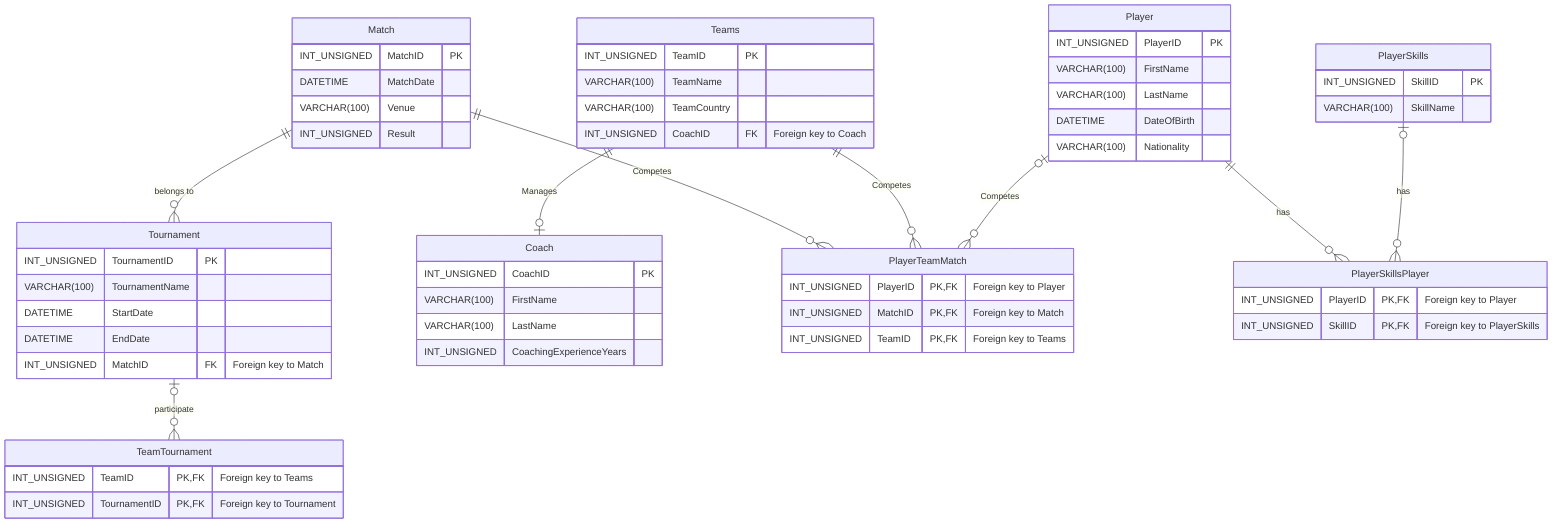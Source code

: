 erDiagram 
    Teams {
    INT_UNSIGNED TeamID PK
    VARCHAR(100) TeamName
    VARCHAR(100) TeamCountry
    INT_UNSIGNED CoachID FK "Foreign key to Coach"
    }
    Player {
    INT_UNSIGNED PlayerID PK
    VARCHAR(100) FirstName
    VARCHAR(100) LastName
    DATETIME DateOfBirth
    VARCHAR(100) Nationality
    }
    Match {
    INT_UNSIGNED MatchID PK
    DATETIME MatchDate
    VARCHAR(100) Venue
    INT_UNSIGNED Result
    }
    Tournament {
    INT_UNSIGNED TournamentID PK
    VARCHAR(100) TournamentName
    DATETIME StartDate
    DATETIME EndDate
    INT_UNSIGNED MatchID FK "Foreign key to Match"
    }
    Coach {
    INT_UNSIGNED CoachID PK
    VARCHAR(100) FirstName
    VARCHAR(100) LastName
    INT_UNSIGNED CoachingExperienceYears
    }
    PlayerTeamMatch {
    INT_UNSIGNED PlayerID PK,FK "Foreign key to Player"
    INT_UNSIGNED MatchID PK, FK "Foreign key to Match"
    INT_UNSIGNED TeamID PK, FK "Foreign key to Teams"
    }
    PlayerSkills {
    INT_UNSIGNED SkillID PK
    VARCHAR(100) SkillName
    }
    PlayerSkillsPlayer {
    INT_UNSIGNED PlayerID PK, FK "Foreign key to Player"
    INT_UNSIGNED SkillID PK, FK "Foreign key to PlayerSkills"
    }
    TeamTournament {
    INT_UNSIGNED TeamID PK,FK "Foreign key to Teams"
    INT_UNSIGNED TournamentID PK, FK "Foreign key to Tournament"
    }
    Match ||--o{ Tournament : " belongs to"
    Player |o--o{ PlayerTeamMatch : "Competes"
    Teams ||--o{ PlayerTeamMatch : "Competes"
    Match ||--o{ PlayerTeamMatch : "Competes"
    Teams ||--|o Coach : " Manages "
    PlayerSkills |o--o{ PlayerSkillsPlayer : "has"
    Player ||--o{ PlayerSkillsPlayer : "has"
    Tournament |o--o{ TeamTournament : participate